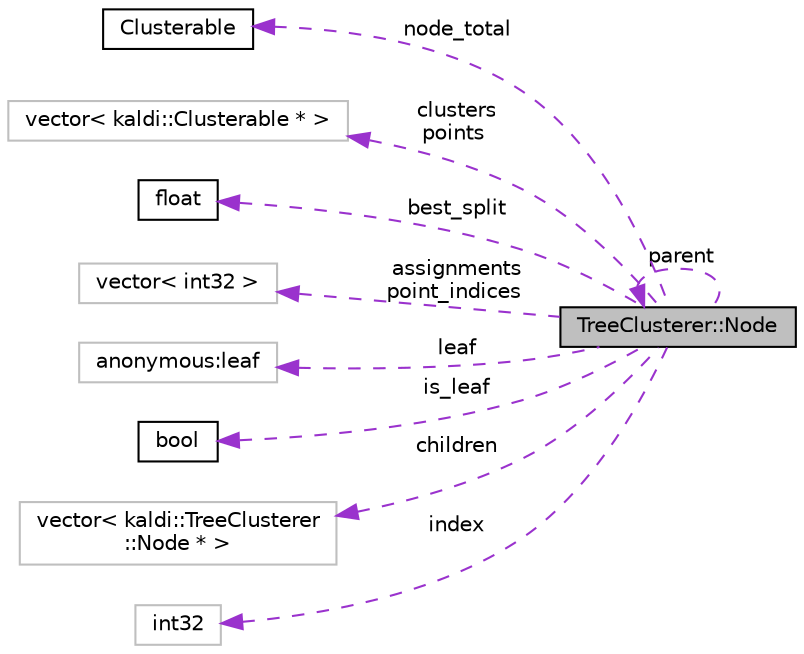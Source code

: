 digraph "TreeClusterer::Node"
{
  edge [fontname="Helvetica",fontsize="10",labelfontname="Helvetica",labelfontsize="10"];
  node [fontname="Helvetica",fontsize="10",shape=record];
  rankdir="LR";
  Node1 [label="TreeClusterer::Node",height=0.2,width=0.4,color="black", fillcolor="grey75", style="filled", fontcolor="black"];
  Node2 -> Node1 [dir="back",color="darkorchid3",fontsize="10",style="dashed",label=" node_total" ,fontname="Helvetica"];
  Node2 [label="Clusterable",height=0.2,width=0.4,color="black", fillcolor="white", style="filled",URL="$classkaldi_1_1Clusterable.html"];
  Node3 -> Node1 [dir="back",color="darkorchid3",fontsize="10",style="dashed",label=" clusters\npoints" ,fontname="Helvetica"];
  Node3 [label="vector\< kaldi::Clusterable * \>",height=0.2,width=0.4,color="grey75", fillcolor="white", style="filled"];
  Node4 -> Node1 [dir="back",color="darkorchid3",fontsize="10",style="dashed",label=" best_split" ,fontname="Helvetica"];
  Node4 [label="float",height=0.2,width=0.4,color="black", fillcolor="white", style="filled",URL="$classfloat.html"];
  Node5 -> Node1 [dir="back",color="darkorchid3",fontsize="10",style="dashed",label=" assignments\npoint_indices" ,fontname="Helvetica"];
  Node5 [label="vector\< int32 \>",height=0.2,width=0.4,color="grey75", fillcolor="white", style="filled"];
  Node6 -> Node1 [dir="back",color="darkorchid3",fontsize="10",style="dashed",label=" leaf" ,fontname="Helvetica"];
  Node6 [label="anonymous:leaf",height=0.2,width=0.4,color="grey75", fillcolor="white", style="filled"];
  Node1 -> Node1 [dir="back",color="darkorchid3",fontsize="10",style="dashed",label=" parent" ,fontname="Helvetica"];
  Node7 -> Node1 [dir="back",color="darkorchid3",fontsize="10",style="dashed",label=" is_leaf" ,fontname="Helvetica"];
  Node7 [label="bool",height=0.2,width=0.4,color="black", fillcolor="white", style="filled",URL="$classbool.html"];
  Node8 -> Node1 [dir="back",color="darkorchid3",fontsize="10",style="dashed",label=" children" ,fontname="Helvetica"];
  Node8 [label="vector\< kaldi::TreeClusterer\l::Node * \>",height=0.2,width=0.4,color="grey75", fillcolor="white", style="filled"];
  Node9 -> Node1 [dir="back",color="darkorchid3",fontsize="10",style="dashed",label=" index" ,fontname="Helvetica"];
  Node9 [label="int32",height=0.2,width=0.4,color="grey75", fillcolor="white", style="filled"];
}
